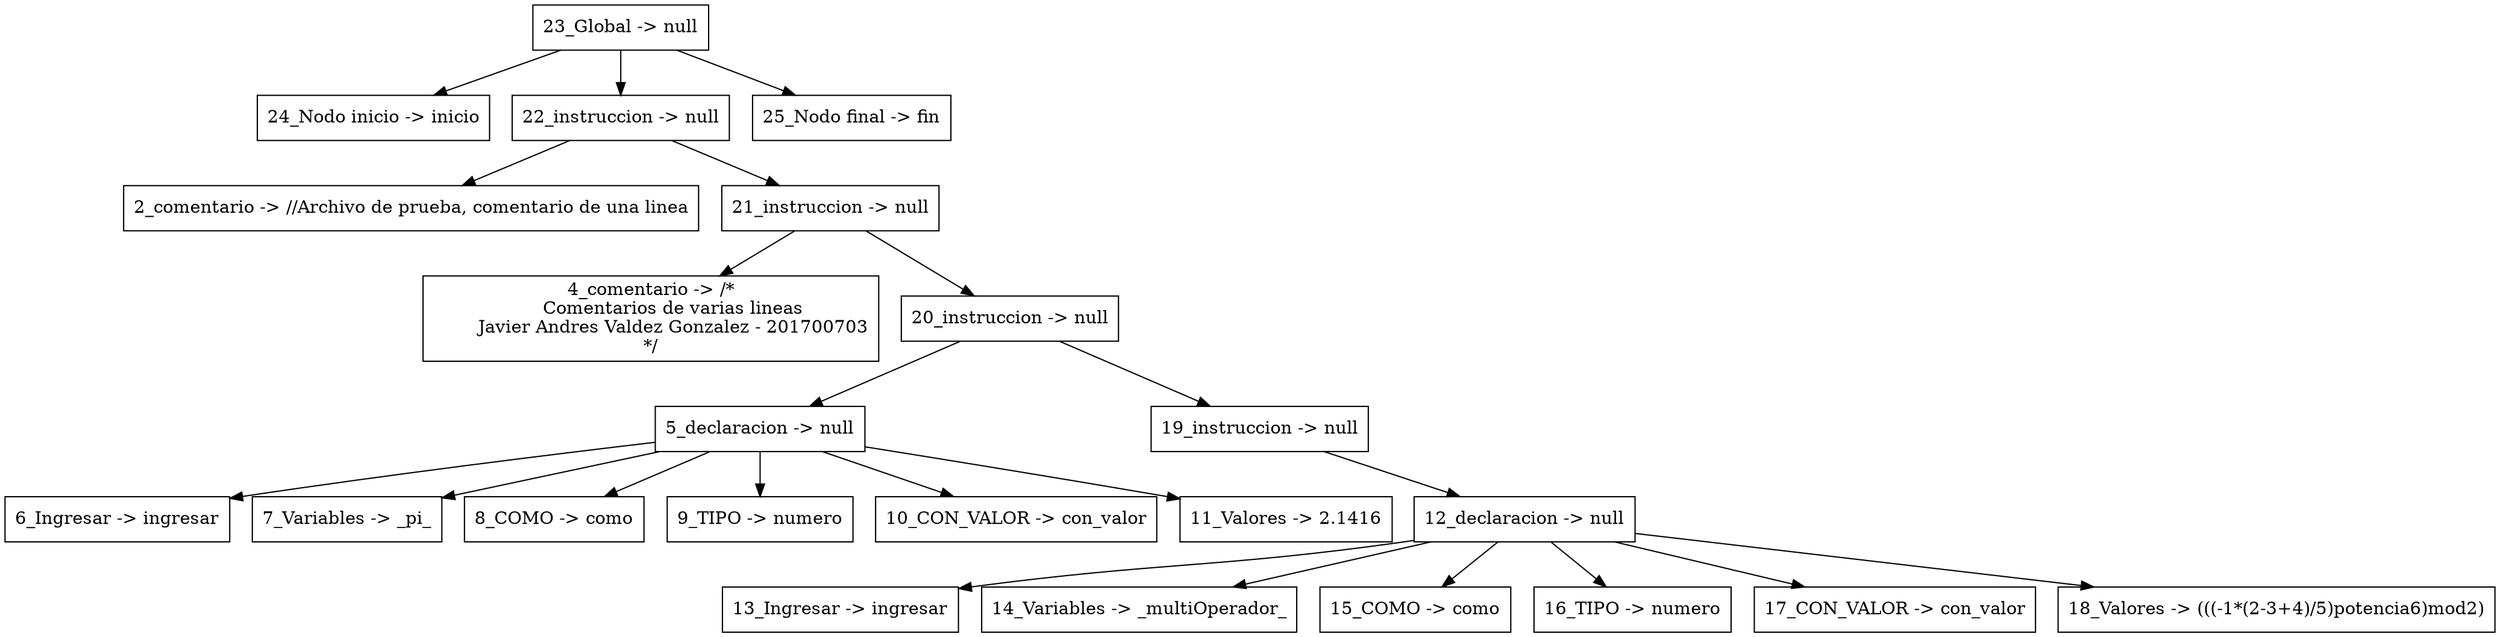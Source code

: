 digraph G {node[shape=box, style=filled, color=black, fillcolor=white]; edge[color=black];rankdir=UD 

"23_Global -> null"->"24_Nodo inicio -> inicio"
"23_Global -> null"->"22_instruccion -> null"
"22_instruccion -> null"->"2_comentario -> //Archivo de prueba, comentario de una linea"
"22_instruccion -> null"->"21_instruccion -> null"
"21_instruccion -> null"->"4_comentario -> /*
	Comentarios de varias lineas
	Javier Andres Valdez Gonzalez - 201700703
*/"
"21_instruccion -> null"->"20_instruccion -> null"
"20_instruccion -> null"->"5_declaracion -> null"
"5_declaracion -> null"->"6_Ingresar -> ingresar"
"5_declaracion -> null"->"7_Variables -> _pi_"
"5_declaracion -> null"->"8_COMO -> como"
"5_declaracion -> null"->"9_TIPO -> numero"
"5_declaracion -> null"->"10_CON_VALOR -> con_valor"
"5_declaracion -> null"->"11_Valores -> 2.1416"
"20_instruccion -> null"->"19_instruccion -> null"
"19_instruccion -> null"->"12_declaracion -> null"
"12_declaracion -> null"->"13_Ingresar -> ingresar"
"12_declaracion -> null"->"14_Variables -> _multiOperador_"
"12_declaracion -> null"->"15_COMO -> como"
"12_declaracion -> null"->"16_TIPO -> numero"
"12_declaracion -> null"->"17_CON_VALOR -> con_valor"
"12_declaracion -> null"->"18_Valores -> (((-1*(2-3+4)/5)potencia6)mod2)"
"23_Global -> null"->"25_Nodo final -> fin"


}
